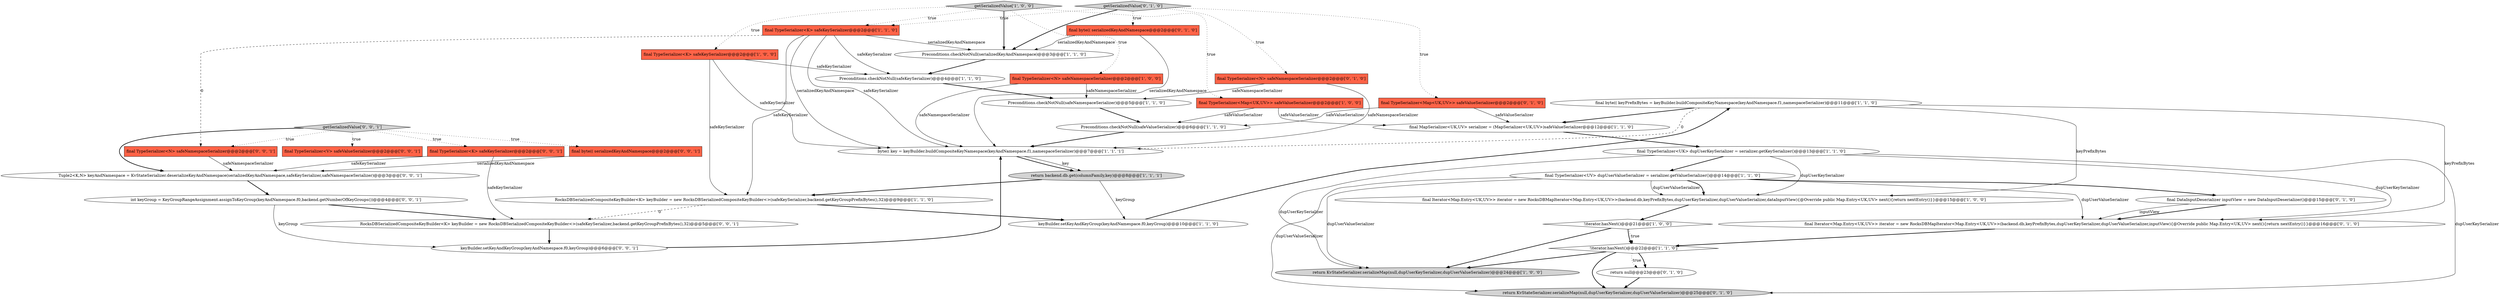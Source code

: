 digraph {
12 [style = filled, label = "final MapSerializer<UK,UV> serializer = (MapSerializer<UK,UV>)safeValueSerializer@@@12@@@['1', '1', '0']", fillcolor = white, shape = ellipse image = "AAA0AAABBB1BBB"];
15 [style = filled, label = "final TypeSerializer<K> safeKeySerializer@@@2@@@['1', '1', '0']", fillcolor = tomato, shape = box image = "AAA0AAABBB1BBB"];
21 [style = filled, label = "final TypeSerializer<Map<UK,UV>> safeValueSerializer@@@2@@@['0', '1', '0']", fillcolor = tomato, shape = box image = "AAA0AAABBB2BBB"];
31 [style = filled, label = "final TypeSerializer<V> safeValueSerializer@@@2@@@['0', '0', '1']", fillcolor = tomato, shape = box image = "AAA0AAABBB3BBB"];
33 [style = filled, label = "final byte(( serializedKeyAndNamespace@@@2@@@['0', '0', '1']", fillcolor = tomato, shape = box image = "AAA0AAABBB3BBB"];
22 [style = filled, label = "final Iterator<Map.Entry<UK,UV>> iterator = new RocksDBMapIterator<Map.Entry<UK,UV>>(backend.db,keyPrefixBytes,dupUserKeySerializer,dupUserValueSerializer,inputView){@Override public Map.Entry<UK,UV> next(){return nextEntry()}}@@@16@@@['0', '1', '0']", fillcolor = white, shape = ellipse image = "AAA1AAABBB2BBB"];
5 [style = filled, label = "final TypeSerializer<K> safeKeySerializer@@@2@@@['1', '0', '0']", fillcolor = tomato, shape = box image = "AAA0AAABBB1BBB"];
1 [style = filled, label = "Preconditions.checkNotNull(safeValueSerializer)@@@6@@@['1', '1', '0']", fillcolor = white, shape = ellipse image = "AAA0AAABBB1BBB"];
26 [style = filled, label = "return KvStateSerializer.serializeMap(null,dupUserKeySerializer,dupUserValueSerializer)@@@25@@@['0', '1', '0']", fillcolor = lightgray, shape = ellipse image = "AAA0AAABBB2BBB"];
36 [style = filled, label = "int keyGroup = KeyGroupRangeAssignment.assignToKeyGroup(keyAndNamespace.f0,backend.getNumberOfKeyGroups())@@@4@@@['0', '0', '1']", fillcolor = white, shape = ellipse image = "AAA0AAABBB3BBB"];
14 [style = filled, label = "!iterator.hasNext()@@@22@@@['1', '1', '0']", fillcolor = white, shape = diamond image = "AAA0AAABBB1BBB"];
11 [style = filled, label = "Preconditions.checkNotNull(serializedKeyAndNamespace)@@@3@@@['1', '1', '0']", fillcolor = white, shape = ellipse image = "AAA0AAABBB1BBB"];
13 [style = filled, label = "final TypeSerializer<Map<UK,UV>> safeValueSerializer@@@2@@@['1', '0', '0']", fillcolor = tomato, shape = box image = "AAA0AAABBB1BBB"];
30 [style = filled, label = "keyBuilder.setKeyAndKeyGroup(keyAndNamespace.f0,keyGroup)@@@6@@@['0', '0', '1']", fillcolor = white, shape = ellipse image = "AAA0AAABBB3BBB"];
17 [style = filled, label = "Preconditions.checkNotNull(safeKeySerializer)@@@4@@@['1', '1', '0']", fillcolor = white, shape = ellipse image = "AAA0AAABBB1BBB"];
19 [style = filled, label = "RocksDBSerializedCompositeKeyBuilder<K> keyBuilder = new RocksDBSerializedCompositeKeyBuilder<>(safeKeySerializer,backend.getKeyGroupPrefixBytes(),32)@@@9@@@['1', '1', '0']", fillcolor = white, shape = ellipse image = "AAA0AAABBB1BBB"];
25 [style = filled, label = "getSerializedValue['0', '1', '0']", fillcolor = lightgray, shape = diamond image = "AAA0AAABBB2BBB"];
35 [style = filled, label = "final TypeSerializer<N> safeNamespaceSerializer@@@2@@@['0', '0', '1']", fillcolor = tomato, shape = box image = "AAA0AAABBB3BBB"];
7 [style = filled, label = "Preconditions.checkNotNull(safeNamespaceSerializer)@@@5@@@['1', '1', '0']", fillcolor = white, shape = ellipse image = "AAA0AAABBB1BBB"];
18 [style = filled, label = "return KvStateSerializer.serializeMap(null,dupUserKeySerializer,dupUserValueSerializer)@@@24@@@['1', '0', '0']", fillcolor = lightgray, shape = ellipse image = "AAA0AAABBB1BBB"];
24 [style = filled, label = "final byte(( serializedKeyAndNamespace@@@2@@@['0', '1', '0']", fillcolor = tomato, shape = box image = "AAA0AAABBB2BBB"];
9 [style = filled, label = "final TypeSerializer<N> safeNamespaceSerializer@@@2@@@['1', '0', '0']", fillcolor = tomato, shape = box image = "AAA0AAABBB1BBB"];
32 [style = filled, label = "Tuple2<K,N> keyAndNamespace = KvStateSerializer.deserializeKeyAndNamespace(serializedKeyAndNamespace,safeKeySerializer,safeNamespaceSerializer)@@@3@@@['0', '0', '1']", fillcolor = white, shape = ellipse image = "AAA0AAABBB3BBB"];
10 [style = filled, label = "keyBuilder.setKeyAndKeyGroup(keyAndNamespace.f0,keyGroup)@@@10@@@['1', '1', '0']", fillcolor = white, shape = ellipse image = "AAA0AAABBB1BBB"];
2 [style = filled, label = "return backend.db.get(columnFamily,key)@@@8@@@['1', '1', '1']", fillcolor = lightgray, shape = ellipse image = "AAA0AAABBB1BBB"];
6 [style = filled, label = "final byte(( keyPrefixBytes = keyBuilder.buildCompositeKeyNamespace(keyAndNamespace.f1,namespaceSerializer)@@@11@@@['1', '1', '0']", fillcolor = white, shape = ellipse image = "AAA0AAABBB1BBB"];
37 [style = filled, label = "RocksDBSerializedCompositeKeyBuilder<K> keyBuilder = new RocksDBSerializedCompositeKeyBuilder<>(safeKeySerializer,backend.getKeyGroupPrefixBytes(),32)@@@5@@@['0', '0', '1']", fillcolor = white, shape = ellipse image = "AAA0AAABBB3BBB"];
23 [style = filled, label = "final TypeSerializer<N> safeNamespaceSerializer@@@2@@@['0', '1', '0']", fillcolor = tomato, shape = box image = "AAA0AAABBB2BBB"];
27 [style = filled, label = "return null@@@23@@@['0', '1', '0']", fillcolor = white, shape = ellipse image = "AAA0AAABBB2BBB"];
4 [style = filled, label = "final TypeSerializer<UV> dupUserValueSerializer = serializer.getValueSerializer()@@@14@@@['1', '1', '0']", fillcolor = white, shape = ellipse image = "AAA0AAABBB1BBB"];
8 [style = filled, label = "!iterator.hasNext()@@@21@@@['1', '0', '0']", fillcolor = white, shape = diamond image = "AAA0AAABBB1BBB"];
34 [style = filled, label = "getSerializedValue['0', '0', '1']", fillcolor = lightgray, shape = diamond image = "AAA0AAABBB3BBB"];
29 [style = filled, label = "final TypeSerializer<K> safeKeySerializer@@@2@@@['0', '0', '1']", fillcolor = tomato, shape = box image = "AAA0AAABBB3BBB"];
0 [style = filled, label = "byte(( key = keyBuilder.buildCompositeKeyNamespace(keyAndNamespace.f1,namespaceSerializer)@@@7@@@['1', '1', '1']", fillcolor = white, shape = ellipse image = "AAA0AAABBB1BBB"];
3 [style = filled, label = "final TypeSerializer<UK> dupUserKeySerializer = serializer.getKeySerializer()@@@13@@@['1', '1', '0']", fillcolor = white, shape = ellipse image = "AAA0AAABBB1BBB"];
20 [style = filled, label = "getSerializedValue['1', '0', '0']", fillcolor = lightgray, shape = diamond image = "AAA0AAABBB1BBB"];
16 [style = filled, label = "final Iterator<Map.Entry<UK,UV>> iterator = new RocksDBMapIterator<Map.Entry<UK,UV>>(backend.db,keyPrefixBytes,dupUserKeySerializer,dupUserValueSerializer,dataInputView){@Override public Map.Entry<UK,UV> next(){return nextEntry()}}@@@15@@@['1', '0', '0']", fillcolor = white, shape = ellipse image = "AAA0AAABBB1BBB"];
28 [style = filled, label = "final DataInputDeserializer inputView = new DataInputDeserializer()@@@15@@@['0', '1', '0']", fillcolor = white, shape = ellipse image = "AAA0AAABBB2BBB"];
14->27 [style = bold, label=""];
3->16 [style = solid, label="dupUserKeySerializer"];
8->14 [style = bold, label=""];
3->26 [style = solid, label="dupUserKeySerializer"];
34->29 [style = dotted, label="true"];
4->16 [style = solid, label="dupUserValueSerializer"];
19->10 [style = bold, label=""];
4->18 [style = solid, label="dupUserValueSerializer"];
36->37 [style = bold, label=""];
10->6 [style = bold, label=""];
3->22 [style = solid, label="dupUserKeySerializer"];
13->12 [style = solid, label="safeValueSerializer"];
14->18 [style = bold, label=""];
15->35 [style = dashed, label="0"];
4->16 [style = bold, label=""];
24->11 [style = solid, label="serializedKeyAndNamespace"];
29->32 [style = solid, label="safeKeySerializer"];
14->27 [style = dotted, label="true"];
16->8 [style = bold, label=""];
25->21 [style = dotted, label="true"];
34->35 [style = dotted, label="true"];
21->12 [style = solid, label="safeValueSerializer"];
15->0 [style = solid, label="serializedKeyAndNamespace"];
6->0 [style = dashed, label="0"];
25->15 [style = dotted, label="true"];
15->19 [style = solid, label="safeKeySerializer"];
11->17 [style = bold, label=""];
34->32 [style = bold, label=""];
14->26 [style = bold, label=""];
15->0 [style = solid, label="safeKeySerializer"];
5->0 [style = solid, label="safeKeySerializer"];
24->0 [style = solid, label="serializedKeyAndNamespace"];
19->37 [style = dashed, label="0"];
23->7 [style = solid, label="safeNamespaceSerializer"];
13->1 [style = solid, label="safeValueSerializer"];
36->30 [style = solid, label="keyGroup"];
25->11 [style = bold, label=""];
5->19 [style = solid, label="safeKeySerializer"];
32->36 [style = bold, label=""];
8->18 [style = bold, label=""];
28->22 [style = bold, label=""];
20->15 [style = dotted, label="true"];
28->22 [style = solid, label="inputView"];
2->19 [style = bold, label=""];
4->28 [style = bold, label=""];
37->30 [style = bold, label=""];
6->16 [style = solid, label="keyPrefixBytes"];
15->17 [style = solid, label="safeKeySerializer"];
6->22 [style = solid, label="keyPrefixBytes"];
4->22 [style = solid, label="dupUserValueSerializer"];
12->3 [style = bold, label=""];
22->14 [style = bold, label=""];
25->24 [style = dotted, label="true"];
27->26 [style = bold, label=""];
30->0 [style = bold, label=""];
34->31 [style = dotted, label="true"];
6->12 [style = bold, label=""];
20->5 [style = dotted, label="true"];
20->13 [style = dotted, label="true"];
33->32 [style = solid, label="serializedKeyAndNamespace"];
9->7 [style = solid, label="safeNamespaceSerializer"];
3->18 [style = solid, label="dupUserKeySerializer"];
21->1 [style = solid, label="safeValueSerializer"];
8->14 [style = dotted, label="true"];
9->0 [style = solid, label="safeNamespaceSerializer"];
7->1 [style = bold, label=""];
34->33 [style = dotted, label="true"];
0->2 [style = bold, label=""];
15->11 [style = solid, label="serializedKeyAndNamespace"];
4->26 [style = solid, label="dupUserValueSerializer"];
17->7 [style = bold, label=""];
29->37 [style = solid, label="safeKeySerializer"];
35->32 [style = solid, label="safeNamespaceSerializer"];
20->11 [style = bold, label=""];
20->9 [style = dotted, label="true"];
25->23 [style = dotted, label="true"];
3->4 [style = bold, label=""];
2->10 [style = solid, label="keyGroup"];
5->17 [style = solid, label="safeKeySerializer"];
0->2 [style = solid, label="key"];
1->0 [style = bold, label=""];
23->0 [style = solid, label="safeNamespaceSerializer"];
}
